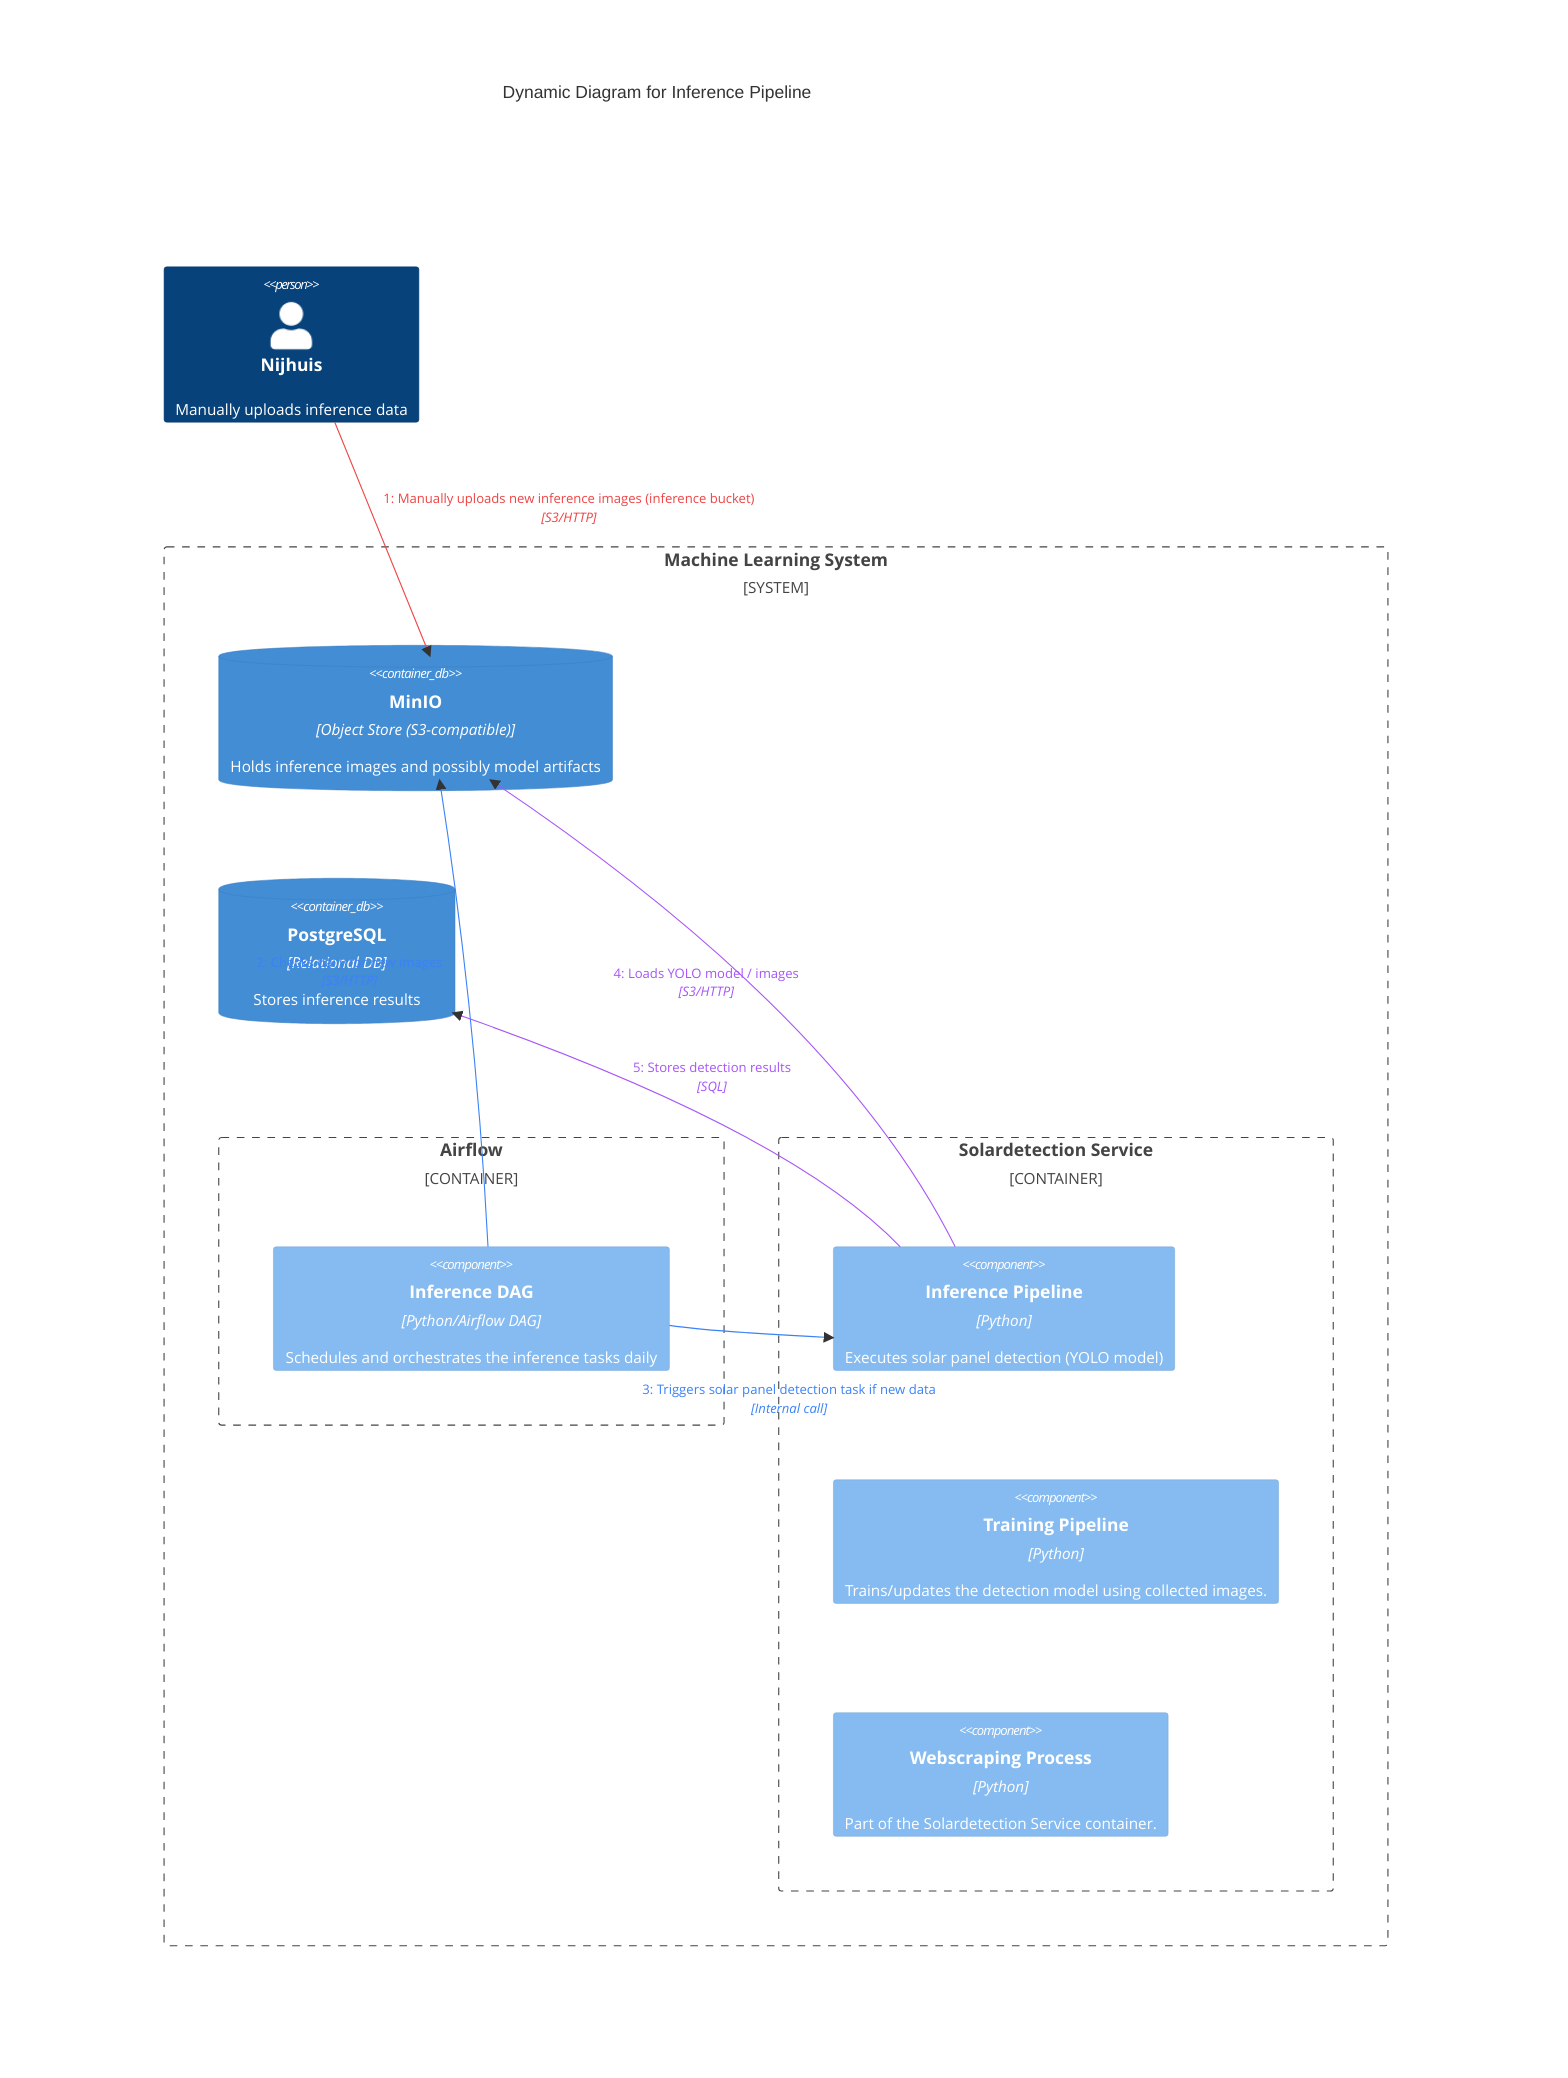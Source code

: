 C4Dynamic
title Dynamic Diagram for Inference Pipeline

%% Participants
Person(user, "Nijhuis", "Manually uploads inference data")

System_Boundary(s, "Machine Learning System"){
    ContainerDb(minio, "MinIO", "Object Store (S3-compatible)", "Holds inference images and possibly model artifacts")
    Container_Boundary(airflow, "Airflow") {
        Component(inferenceDag, "Inference DAG", "Python/Airflow DAG", "Schedules and orchestrates the inference tasks daily")
    }
    Container_Boundary(pipeline, "Solardetection Service"){
        Component(inference, "Inference Pipeline", "Python", "Executes solar panel detection (YOLO model)")
        Component(training, "Training Pipeline", "Python", "Trains/updates the detection model using collected images.")
        Component(webscraping, "Webscraping Process", "Python", "Part of the Solardetection Service container.")

    }
    ContainerDb(postgres, "PostgreSQL", "Relational DB", "Stores inference results")

}


%% Relationships (steps in the process)
Rel(user, minio, "Manually uploads new inference images (inference bucket)", "S3/HTTP")
Rel(inferenceDag, minio, "Checks daily for new images", "S3/HTTP")
Rel(inferenceDag, inference , "Triggers solar panel detection task if new data", "Internal call")
Rel(inference , minio, "Loads YOLO model / images", "S3/HTTP")
Rel(inference , postgres, "Stores detection results", "SQL")

UpdateRelStyle(user, minio, $textColor="#ef4444", $lineColor="#ef4444", $offsetX="0", $offsetY="-40")
UpdateRelStyle(inferenceDag, minio, $textColor="#3b82f6", $lineColor="#3b82f6", $offsetX="-190", $offsetY="-50")
UpdateRelStyle(inferenceDag, inference , $textColor="#3b82f6", $lineColor="#3b82f6", $offsetX="-100", $offsetY="50")
UpdateRelStyle(inference , minio, $textColor="#a855f7", $lineColor="#a855f7", $offsetX="-100", $offsetY="-40")
UpdateRelStyle(inference , postgres, $textColor="#a855f7", $lineColor="#a855f7", $offsetX="-40", $offsetY="-60")